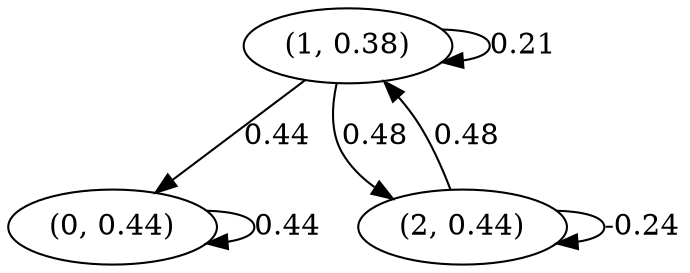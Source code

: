 digraph {
    0 [ label = "(0, 0.44)" ]
    1 [ label = "(1, 0.38)" ]
    2 [ label = "(2, 0.44)" ]
    0 -> 0 [ label = "0.44" ]
    1 -> 1 [ label = "0.21" ]
    2 -> 2 [ label = "-0.24" ]
    1 -> 0 [ label = "0.44" ]
    2 -> 1 [ label = "0.48" ]
    1 -> 2 [ label = "0.48" ]
}

